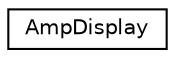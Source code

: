 digraph "Graphical Class Hierarchy"
{
 // LATEX_PDF_SIZE
  edge [fontname="Helvetica",fontsize="10",labelfontname="Helvetica",labelfontsize="10"];
  node [fontname="Helvetica",fontsize="10",shape=record];
  rankdir="LR";
  Node0 [label="AmpDisplay",height=0.2,width=0.4,color="black", fillcolor="white", style="filled",URL="$class_amp_display.html",tooltip=" "];
}
